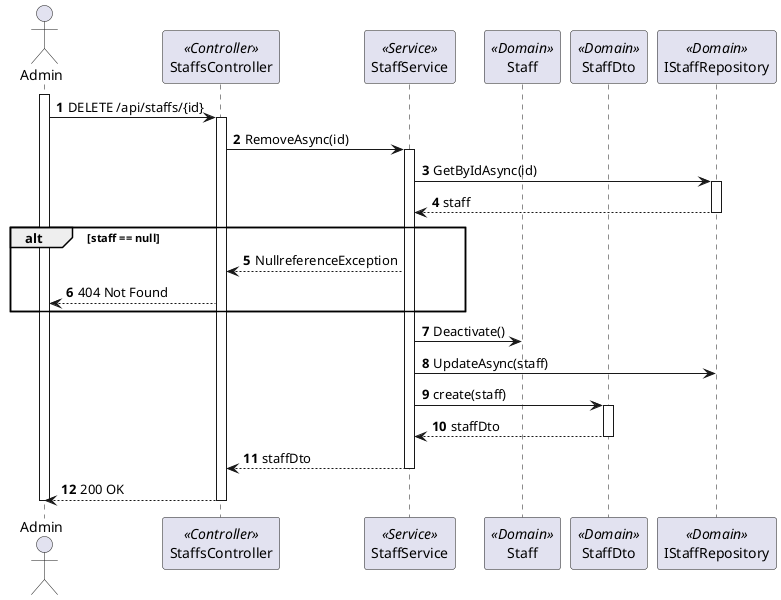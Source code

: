 @startuml process-view-2
autonumber

actor "Admin" as Admin
participant "StaffsController" as Controller <<Controller>>
participant "StaffService" as Service <<Service>>
participant "Staff" as Staff <<Domain>>
participant "StaffDto" as StaffDto <<Domain>>
participant "IStaffRepository" as Repository <<Domain>>

activate Admin
    Admin -> Controller : DELETE /api/staffs/{id}
    activate Controller
        Controller -> Service : RemoveAsync(id)
        activate Service
            Service -> Repository : GetByIdAsync(id)
            activate Repository
                Repository --> Service : staff
            deactivate Repository
alt staff == null
            Service --> Controller : NullreferenceException
        Controller --> Admin : 404 Not Found
end alt
            Service -> Staff : Deactivate()
            Service -> Repository : UpdateAsync(staff)
            Service -> StaffDto : create(staff)
            activate StaffDto
                StaffDto --> Service : staffDto
            deactivate StaffDto 
            Service --> Controller : staffDto
        deactivate Service
        Controller --> Admin : 200 OK
    deactivate Controller
deactivate Admin